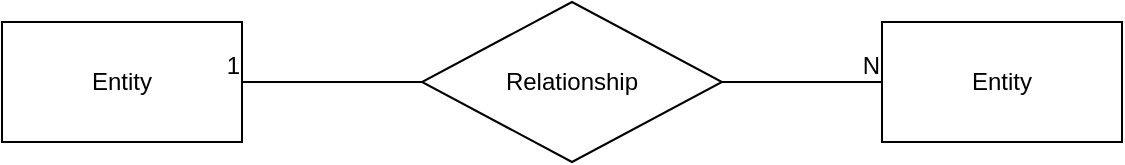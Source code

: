 <mxfile version="21.6.1" type="github">
  <diagram name="페이지-1" id="qreG6mvnX1ZqonRglmv9">
    <mxGraphModel dx="1050" dy="541" grid="1" gridSize="10" guides="1" tooltips="1" connect="1" arrows="1" fold="1" page="1" pageScale="1" pageWidth="827" pageHeight="1169" background="none" math="0" shadow="0">
      <root>
        <mxCell id="0" />
        <mxCell id="1" parent="0" />
        <mxCell id="ZT_rqSFgn8EWR_n1jbNd-1" value="Entity" style="rounded=0;whiteSpace=wrap;html=1;" vertex="1" parent="1">
          <mxGeometry x="120" y="130" width="120" height="60" as="geometry" />
        </mxCell>
        <mxCell id="ZT_rqSFgn8EWR_n1jbNd-2" value="Entity" style="rounded=0;whiteSpace=wrap;html=1;" vertex="1" parent="1">
          <mxGeometry x="560" y="130" width="120" height="60" as="geometry" />
        </mxCell>
        <mxCell id="ZT_rqSFgn8EWR_n1jbNd-3" value="Relationship" style="rhombus;whiteSpace=wrap;html=1;" vertex="1" parent="1">
          <mxGeometry x="330" y="120" width="150" height="80" as="geometry" />
        </mxCell>
        <mxCell id="ZT_rqSFgn8EWR_n1jbNd-7" value="" style="endArrow=none;html=1;rounded=0;exitX=0;exitY=0.5;exitDx=0;exitDy=0;entryX=1;entryY=0.5;entryDx=0;entryDy=0;" edge="1" parent="1" source="ZT_rqSFgn8EWR_n1jbNd-3" target="ZT_rqSFgn8EWR_n1jbNd-1">
          <mxGeometry relative="1" as="geometry">
            <mxPoint x="280" y="180" as="sourcePoint" />
            <mxPoint x="290" y="260" as="targetPoint" />
          </mxGeometry>
        </mxCell>
        <mxCell id="ZT_rqSFgn8EWR_n1jbNd-8" value="1" style="resizable=0;html=1;whiteSpace=wrap;align=right;verticalAlign=bottom;" connectable="0" vertex="1" parent="ZT_rqSFgn8EWR_n1jbNd-7">
          <mxGeometry x="1" relative="1" as="geometry" />
        </mxCell>
        <mxCell id="ZT_rqSFgn8EWR_n1jbNd-9" value="" style="endArrow=none;html=1;rounded=0;entryX=0;entryY=0.5;entryDx=0;entryDy=0;exitX=1;exitY=0.5;exitDx=0;exitDy=0;" edge="1" parent="1" source="ZT_rqSFgn8EWR_n1jbNd-3" target="ZT_rqSFgn8EWR_n1jbNd-2">
          <mxGeometry relative="1" as="geometry">
            <mxPoint x="280" y="180" as="sourcePoint" />
            <mxPoint x="440" y="180" as="targetPoint" />
          </mxGeometry>
        </mxCell>
        <mxCell id="ZT_rqSFgn8EWR_n1jbNd-10" value="N" style="resizable=0;html=1;whiteSpace=wrap;align=right;verticalAlign=bottom;" connectable="0" vertex="1" parent="ZT_rqSFgn8EWR_n1jbNd-9">
          <mxGeometry x="1" relative="1" as="geometry" />
        </mxCell>
      </root>
    </mxGraphModel>
  </diagram>
</mxfile>
